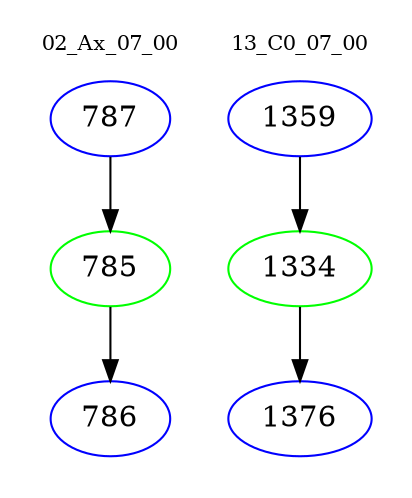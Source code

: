 digraph{
subgraph cluster_0 {
color = white
label = "02_Ax_07_00";
fontsize=10;
T0_787 [label="787", color="blue"]
T0_787 -> T0_785 [color="black"]
T0_785 [label="785", color="green"]
T0_785 -> T0_786 [color="black"]
T0_786 [label="786", color="blue"]
}
subgraph cluster_1 {
color = white
label = "13_C0_07_00";
fontsize=10;
T1_1359 [label="1359", color="blue"]
T1_1359 -> T1_1334 [color="black"]
T1_1334 [label="1334", color="green"]
T1_1334 -> T1_1376 [color="black"]
T1_1376 [label="1376", color="blue"]
}
}
